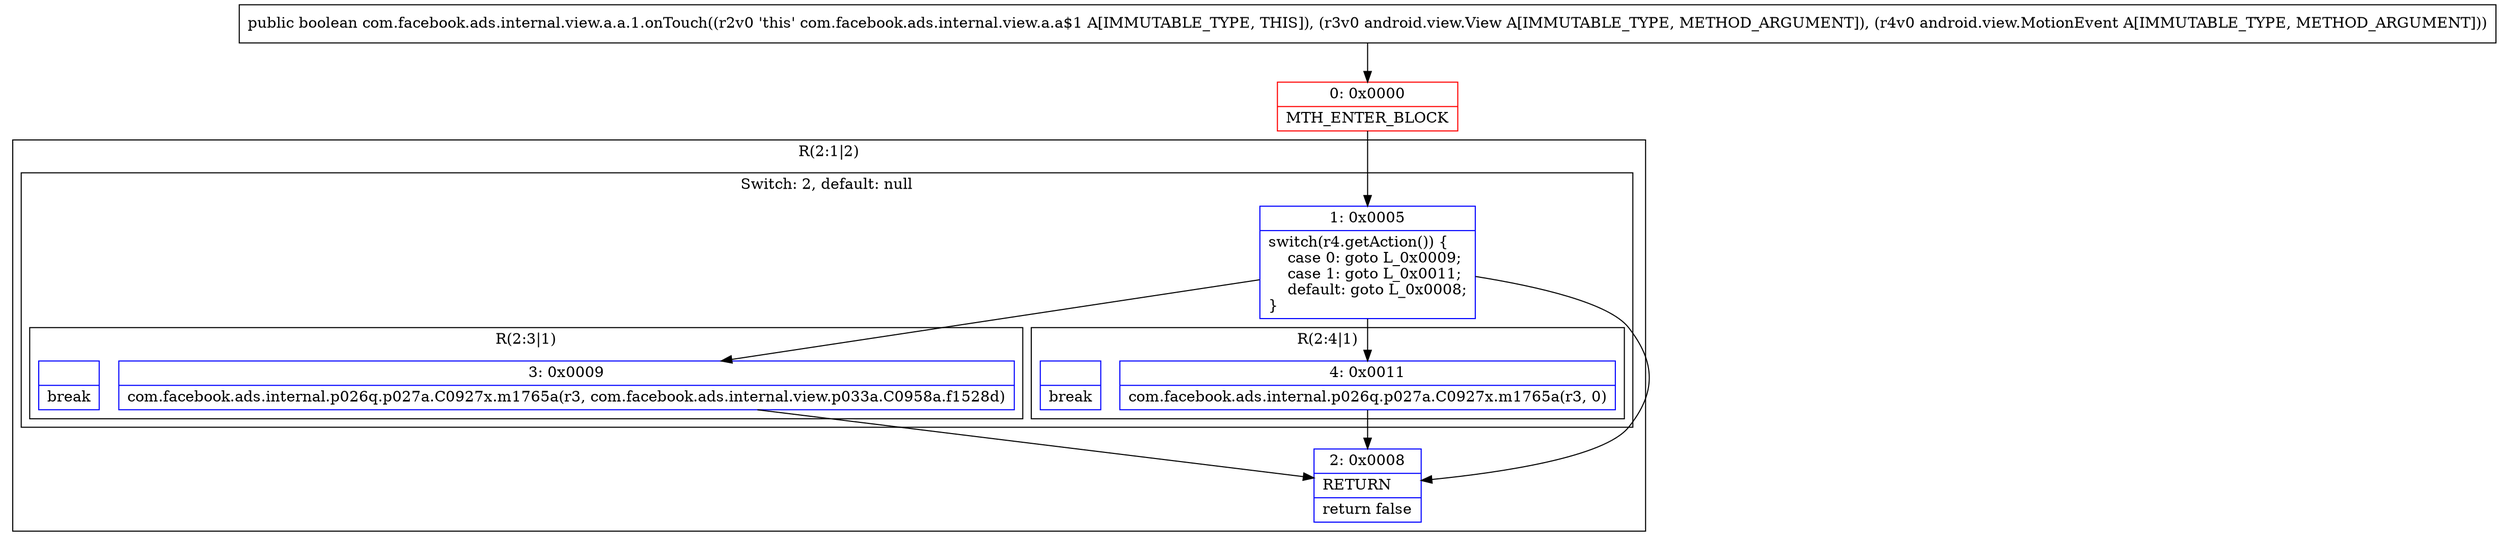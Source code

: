 digraph "CFG forcom.facebook.ads.internal.view.a.a.1.onTouch(Landroid\/view\/View;Landroid\/view\/MotionEvent;)Z" {
subgraph cluster_Region_1350304755 {
label = "R(2:1|2)";
node [shape=record,color=blue];
subgraph cluster_SwitchRegion_1025941706 {
label = "Switch: 2, default: null";
node [shape=record,color=blue];
Node_1 [shape=record,label="{1\:\ 0x0005|switch(r4.getAction()) \{\l    case 0: goto L_0x0009;\l    case 1: goto L_0x0011;\l    default: goto L_0x0008;\l\}\l}"];
subgraph cluster_Region_1032644198 {
label = "R(2:3|1)";
node [shape=record,color=blue];
Node_3 [shape=record,label="{3\:\ 0x0009|com.facebook.ads.internal.p026q.p027a.C0927x.m1765a(r3, com.facebook.ads.internal.view.p033a.C0958a.f1528d)\l}"];
Node_InsnContainer_1662273254 [shape=record,label="{|break\l}"];
}
subgraph cluster_Region_1405596396 {
label = "R(2:4|1)";
node [shape=record,color=blue];
Node_4 [shape=record,label="{4\:\ 0x0011|com.facebook.ads.internal.p026q.p027a.C0927x.m1765a(r3, 0)\l}"];
Node_InsnContainer_1542420654 [shape=record,label="{|break\l}"];
}
}
Node_2 [shape=record,label="{2\:\ 0x0008|RETURN\l|return false\l}"];
}
Node_0 [shape=record,color=red,label="{0\:\ 0x0000|MTH_ENTER_BLOCK\l}"];
MethodNode[shape=record,label="{public boolean com.facebook.ads.internal.view.a.a.1.onTouch((r2v0 'this' com.facebook.ads.internal.view.a.a$1 A[IMMUTABLE_TYPE, THIS]), (r3v0 android.view.View A[IMMUTABLE_TYPE, METHOD_ARGUMENT]), (r4v0 android.view.MotionEvent A[IMMUTABLE_TYPE, METHOD_ARGUMENT])) }"];
MethodNode -> Node_0;
Node_1 -> Node_2;
Node_1 -> Node_3;
Node_1 -> Node_4;
Node_3 -> Node_2;
Node_4 -> Node_2;
Node_0 -> Node_1;
}


